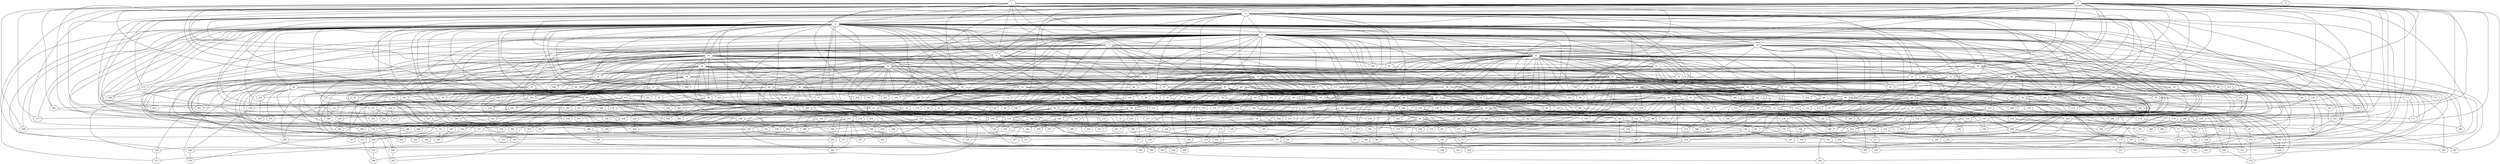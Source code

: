 strict graph "barabasi_albert_graph(400,3)" {
0;
1;
2;
3;
4;
5;
6;
7;
8;
9;
10;
11;
12;
13;
14;
15;
16;
17;
18;
19;
20;
21;
22;
23;
24;
25;
26;
27;
28;
29;
30;
31;
32;
33;
34;
35;
36;
37;
38;
39;
40;
41;
42;
43;
44;
45;
46;
47;
48;
49;
50;
51;
52;
53;
54;
55;
56;
57;
58;
59;
60;
61;
62;
63;
64;
65;
66;
67;
68;
69;
70;
71;
72;
73;
74;
75;
76;
77;
78;
79;
80;
81;
82;
83;
84;
85;
86;
87;
88;
89;
90;
91;
92;
93;
94;
95;
96;
97;
98;
99;
100;
101;
102;
103;
104;
105;
106;
107;
108;
109;
110;
111;
112;
113;
114;
115;
116;
117;
118;
119;
120;
121;
122;
123;
124;
125;
126;
127;
128;
129;
130;
131;
132;
133;
134;
135;
136;
137;
138;
139;
140;
141;
142;
143;
144;
145;
146;
147;
148;
149;
150;
151;
152;
153;
154;
155;
156;
157;
158;
159;
160;
161;
162;
163;
164;
165;
166;
167;
168;
169;
170;
171;
172;
173;
174;
175;
176;
177;
178;
179;
180;
181;
182;
183;
184;
185;
186;
187;
188;
189;
190;
191;
192;
193;
194;
195;
196;
197;
198;
199;
200;
201;
202;
203;
204;
205;
206;
207;
208;
209;
210;
211;
212;
213;
214;
215;
216;
217;
218;
219;
220;
221;
222;
223;
224;
225;
226;
227;
228;
229;
230;
231;
232;
233;
234;
235;
236;
237;
238;
239;
240;
241;
242;
243;
244;
245;
246;
247;
248;
249;
250;
251;
252;
253;
254;
255;
256;
257;
258;
259;
260;
261;
262;
263;
264;
265;
266;
267;
268;
269;
270;
271;
272;
273;
274;
275;
276;
277;
278;
279;
280;
281;
282;
283;
284;
285;
286;
287;
288;
289;
290;
291;
292;
293;
294;
295;
296;
297;
298;
299;
300;
301;
302;
303;
304;
305;
306;
307;
308;
309;
310;
311;
312;
313;
314;
315;
316;
317;
318;
319;
320;
321;
322;
323;
324;
325;
326;
327;
328;
329;
330;
331;
332;
333;
334;
335;
336;
337;
338;
339;
340;
341;
342;
343;
344;
345;
346;
347;
348;
349;
350;
351;
352;
353;
354;
355;
356;
357;
358;
359;
360;
361;
362;
363;
364;
365;
366;
367;
368;
369;
370;
371;
372;
373;
374;
375;
376;
377;
378;
379;
380;
381;
382;
383;
384;
385;
386;
387;
388;
389;
390;
391;
392;
393;
394;
395;
396;
397;
398;
399;
0 -- 3  [is_available=True, prob="0.75710349426"];
0 -- 4  [is_available=True, prob="0.405611366649"];
0 -- 5  [is_available=True, prob="0.587498837867"];
0 -- 138  [is_available=True, prob="1.0"];
0 -- 14  [is_available=True, prob="0.260997958329"];
0 -- 15  [is_available=True, prob="0.188461390236"];
0 -- 18  [is_available=True, prob="0.383151918199"];
0 -- 19  [is_available=True, prob="0.391316170897"];
0 -- 22  [is_available=True, prob="1.0"];
0 -- 24  [is_available=True, prob="0.297722231565"];
0 -- 367  [is_available=True, prob="1.0"];
0 -- 288  [is_available=True, prob="0.656574649834"];
0 -- 34  [is_available=True, prob="0.0618875146484"];
0 -- 292  [is_available=True, prob="0.722030057407"];
0 -- 45  [is_available=True, prob="0.288639954411"];
0 -- 49  [is_available=True, prob="0.306413007644"];
0 -- 54  [is_available=True, prob="0.041671750526"];
0 -- 183  [is_available=True, prob="0.128895982666"];
0 -- 61  [is_available=True, prob="1.0"];
0 -- 73  [is_available=True, prob="0.347562975897"];
0 -- 74  [is_available=True, prob="0.752965772877"];
0 -- 77  [is_available=True, prob="1.0"];
0 -- 206  [is_available=True, prob="0.124707196216"];
0 -- 347  [is_available=True, prob="0.847731667136"];
0 -- 94  [is_available=True, prob="0.351286239442"];
0 -- 351  [is_available=True, prob="1.0"];
0 -- 225  [is_available=True, prob="0.213933547537"];
0 -- 355  [is_available=True, prob="1.0"];
0 -- 109  [is_available=True, prob="1.0"];
0 -- 111  [is_available=True, prob="0.252413586611"];
0 -- 241  [is_available=True, prob="0.226863685584"];
0 -- 252  [is_available=True, prob="0.335761527583"];
1 -- 129  [is_available=True, prob="1.0"];
1 -- 34  [is_available=True, prob="0.343244647328"];
1 -- 3  [is_available=True, prob="0.640033808452"];
1 -- 4  [is_available=True, prob="0.70522953026"];
1 -- 230  [is_available=True, prob="0.613765055196"];
1 -- 6  [is_available=True, prob="1.0"];
1 -- 7  [is_available=True, prob="1.0"];
1 -- 137  [is_available=True, prob="1.0"];
1 -- 10  [is_available=True, prob="0.298005935417"];
1 -- 43  [is_available=True, prob="1.0"];
1 -- 110  [is_available=True, prob="0.529333416912"];
1 -- 285  [is_available=True, prob="0.138512626631"];
1 -- 306  [is_available=True, prob="0.123428085705"];
1 -- 317  [is_available=True, prob="0.569011365905"];
1 -- 22  [is_available=True, prob="1.0"];
1 -- 132  [is_available=True, prob="0.150756007073"];
1 -- 36  [is_available=True, prob="0.386076943424"];
1 -- 29  [is_available=True, prob="1.0"];
1 -- 246  [is_available=True, prob="0.0907445857825"];
2 -- 226  [is_available=True, prob="1.0"];
2 -- 3  [is_available=True, prob="0.687644821479"];
3 -- 4  [is_available=True, prob="0.132112297211"];
3 -- 5  [is_available=True, prob="0.108534716376"];
3 -- 6  [is_available=True, prob="0.562720705881"];
3 -- 135  [is_available=True, prob="0.137340611774"];
3 -- 8  [is_available=True, prob="1.0"];
3 -- 11  [is_available=True, prob="0.0558145516282"];
3 -- 12  [is_available=True, prob="1.0"];
3 -- 13  [is_available=True, prob="0.27460212864"];
3 -- 273  [is_available=True, prob="0.909067175107"];
3 -- 19  [is_available=True, prob="0.198344774243"];
3 -- 22  [is_available=True, prob="1.0"];
3 -- 28  [is_available=True, prob="0.86570129946"];
3 -- 33  [is_available=True, prob="1.0"];
3 -- 293  [is_available=True, prob="0.676943513659"];
3 -- 39  [is_available=True, prob="0.894613027475"];
3 -- 40  [is_available=True, prob="0.622292166949"];
3 -- 44  [is_available=True, prob="0.41403259372"];
3 -- 45  [is_available=True, prob="1.0"];
3 -- 48  [is_available=True, prob="0.537752337919"];
3 -- 53  [is_available=True, prob="0.792242732041"];
3 -- 55  [is_available=True, prob="1.0"];
3 -- 59  [is_available=True, prob="0.0384166092543"];
3 -- 69  [is_available=True, prob="0.687427026191"];
3 -- 76  [is_available=True, prob="1.0"];
3 -- 343  [is_available=True, prob="0.689680894273"];
3 -- 219  [is_available=True, prob="0.00427730102339"];
3 -- 221  [is_available=True, prob="0.590717021621"];
3 -- 350  [is_available=True, prob="0.020412987235"];
3 -- 103  [is_available=True, prob="0.237635867268"];
3 -- 236  [is_available=True, prob="1.0"];
3 -- 238  [is_available=True, prob="0.138971223979"];
3 -- 239  [is_available=True, prob="1.0"];
3 -- 123  [is_available=True, prob="0.466815308959"];
4 -- 5  [is_available=True, prob="1.0"];
4 -- 6  [is_available=True, prob="0.294609384562"];
4 -- 7  [is_available=True, prob="0.410019609477"];
4 -- 8  [is_available=True, prob="0.875973889453"];
4 -- 9  [is_available=True, prob="1.0"];
4 -- 128  [is_available=True, prob="0.705195053737"];
4 -- 267  [is_available=True, prob="0.122585430145"];
4 -- 273  [is_available=True, prob="0.417557117068"];
4 -- 13  [is_available=True, prob="0.266426673268"];
4 -- 14  [is_available=True, prob="1.0"];
4 -- 16  [is_available=True, prob="1.0"];
4 -- 17  [is_available=True, prob="0.952164590118"];
4 -- 19  [is_available=True, prob="0.820727636876"];
4 -- 149  [is_available=True, prob="0.213452460423"];
4 -- 23  [is_available=True, prob="0.120528205778"];
4 -- 153  [is_available=True, prob="0.86806790624"];
4 -- 29  [is_available=True, prob="1.0"];
4 -- 158  [is_available=True, prob="0.804369485825"];
4 -- 31  [is_available=True, prob="0.840979104038"];
4 -- 32  [is_available=True, prob="0.949387780173"];
4 -- 35  [is_available=True, prob="0.543033063638"];
4 -- 164  [is_available=True, prob="0.0758311648421"];
4 -- 37  [is_available=True, prob="0.604892574678"];
4 -- 170  [is_available=True, prob="0.328659551732"];
4 -- 301  [is_available=True, prob="0.454597059605"];
4 -- 285  [is_available=True, prob="0.287346303032"];
4 -- 177  [is_available=True, prob="0.981536086029"];
4 -- 306  [is_available=True, prob="0.235870897729"];
4 -- 308  [is_available=True, prob="0.982619449707"];
4 -- 182  [is_available=True, prob="0.811262351288"];
4 -- 137  [is_available=True, prob="0.816745654265"];
4 -- 57  [is_available=True, prob="0.588822791381"];
4 -- 60  [is_available=True, prob="0.0042175527472"];
4 -- 134  [is_available=True, prob="0.676277403984"];
4 -- 320  [is_available=True, prob="0.680742176367"];
4 -- 66  [is_available=True, prob="0.393291013934"];
4 -- 195  [is_available=True, prob="0.593946541055"];
4 -- 69  [is_available=True, prob="0.764593174538"];
4 -- 194  [is_available=True, prob="1.0"];
4 -- 203  [is_available=True, prob="1.0"];
4 -- 395  [is_available=True, prob="0.513721126448"];
4 -- 80  [is_available=True, prob="0.974000895389"];
4 -- 209  [is_available=True, prob="0.950171220033"];
4 -- 211  [is_available=True, prob="1.0"];
4 -- 212  [is_available=True, prob="1.0"];
4 -- 142  [is_available=True, prob="1.0"];
4 -- 215  [is_available=True, prob="0.247061101472"];
4 -- 88  [is_available=True, prob="0.0653621665667"];
4 -- 346  [is_available=True, prob="1.0"];
4 -- 220  [is_available=True, prob="1.0"];
4 -- 93  [is_available=True, prob="1.0"];
4 -- 222  [is_available=True, prob="1.0"];
4 -- 96  [is_available=True, prob="0.885967439942"];
4 -- 208  [is_available=True, prob="0.519037295467"];
4 -- 228  [is_available=True, prob="0.837940148402"];
4 -- 101  [is_available=True, prob="1.0"];
4 -- 103  [is_available=True, prob="0.770531632606"];
4 -- 360  [is_available=True, prob="0.228639478889"];
4 -- 188  [is_available=True, prob="0.836392369504"];
4 -- 323  [is_available=True, prob="0.254882671282"];
4 -- 237  [is_available=True, prob="0.121489536672"];
4 -- 238  [is_available=True, prob="1.0"];
4 -- 369  [is_available=True, prob="0.561888759785"];
4 -- 371  [is_available=True, prob="1.0"];
4 -- 117  [is_available=True, prob="0.66491775147"];
4 -- 376  [is_available=True, prob="0.434602884283"];
4 -- 125  [is_available=True, prob="1.0"];
4 -- 126  [is_available=True, prob="1.0"];
5 -- 132  [is_available=True, prob="1.0"];
5 -- 214  [is_available=True, prob="0.419185745403"];
5 -- 7  [is_available=True, prob="1.0"];
5 -- 8  [is_available=True, prob="0.860877959044"];
5 -- 9  [is_available=True, prob="0.68594857847"];
5 -- 394  [is_available=True, prob="0.345164342741"];
5 -- 139  [is_available=True, prob="1.0"];
5 -- 12  [is_available=True, prob="0.297872979332"];
5 -- 20  [is_available=True, prob="0.745615944928"];
5 -- 352  [is_available=True, prob="0.0118648890902"];
5 -- 23  [is_available=True, prob="0.174695270697"];
5 -- 24  [is_available=True, prob="0.999642198758"];
5 -- 25  [is_available=True, prob="0.714320464855"];
5 -- 312  [is_available=True, prob="0.00372358626562"];
5 -- 160  [is_available=True, prob="0.113622609066"];
5 -- 161  [is_available=True, prob="0.977607065452"];
5 -- 169  [is_available=True, prob="0.0536298531532"];
5 -- 193  [is_available=True, prob="1.0"];
5 -- 171  [is_available=True, prob="1.0"];
5 -- 321  [is_available=True, prob="0.887932800993"];
5 -- 47  [is_available=True, prob="0.965342262895"];
5 -- 392  [is_available=True, prob="0.280381153676"];
5 -- 52  [is_available=True, prob="1.0"];
5 -- 55  [is_available=True, prob="0.565310131847"];
5 -- 184  [is_available=True, prob="0.0571482491"];
5 -- 314  [is_available=True, prob="0.457075257794"];
5 -- 187  [is_available=True, prob="0.213036291982"];
5 -- 61  [is_available=True, prob="0.766111797487"];
5 -- 62  [is_available=True, prob="1.0"];
5 -- 64  [is_available=True, prob="1.0"];
5 -- 65  [is_available=True, prob="0.949207635191"];
5 -- 279  [is_available=True, prob="1.0"];
5 -- 199  [is_available=True, prob="0.878269721632"];
5 -- 200  [is_available=True, prob="1.0"];
5 -- 75  [is_available=True, prob="1.0"];
5 -- 78  [is_available=True, prob="0.772473301581"];
5 -- 81  [is_available=True, prob="1.0"];
5 -- 210  [is_available=True, prob="0.744344364396"];
5 -- 86  [is_available=True, prob="1.0"];
5 -- 88  [is_available=True, prob="0.287854006163"];
5 -- 90  [is_available=True, prob="0.00176522646899"];
5 -- 91  [is_available=True, prob="1.0"];
5 -- 94  [is_available=True, prob="1.0"];
5 -- 224  [is_available=True, prob="0.35362321157"];
5 -- 104  [is_available=True, prob="1.0"];
5 -- 105  [is_available=True, prob="0.689574954506"];
5 -- 106  [is_available=True, prob="0.794820343765"];
5 -- 367  [is_available=True, prob="0.697083471994"];
5 -- 244  [is_available=True, prob="0.190881510323"];
5 -- 245  [is_available=True, prob="0.00405173223185"];
5 -- 119  [is_available=True, prob="0.247182621474"];
5 -- 124  [is_available=True, prob="0.745710236234"];
5 -- 253  [is_available=True, prob="1.0"];
6 -- 168  [is_available=True, prob="0.564528263549"];
6 -- 201  [is_available=True, prob="1.0"];
6 -- 362  [is_available=True, prob="0.0596009429018"];
6 -- 11  [is_available=True, prob="0.723591108113"];
6 -- 12  [is_available=True, prob="1.0"];
6 -- 45  [is_available=True, prob="0.518862596041"];
6 -- 46  [is_available=True, prob="1.0"];
6 -- 368  [is_available=True, prob="0.283772234042"];
6 -- 360  [is_available=True, prob="0.863081541353"];
6 -- 242  [is_available=True, prob="1.0"];
6 -- 67  [is_available=True, prob="1.0"];
7 -- 291  [is_available=True, prob="0.969782908442"];
7 -- 270  [is_available=True, prob="0.714836991319"];
7 -- 266  [is_available=True, prob="0.486794573839"];
7 -- 13  [is_available=True, prob="0.279922772096"];
7 -- 174  [is_available=True, prob="0.916459586459"];
7 -- 15  [is_available=True, prob="0.701151490651"];
7 -- 177  [is_available=True, prob="1.0"];
7 -- 178  [is_available=True, prob="0.792370237056"];
7 -- 222  [is_available=True, prob="1.0"];
7 -- 121  [is_available=True, prob="0.479845833706"];
7 -- 378  [is_available=True, prob="0.0678265008634"];
7 -- 47  [is_available=True, prob="0.332620119265"];
7 -- 93  [is_available=True, prob="0.125723686653"];
7 -- 30  [is_available=True, prob="1.0"];
7 -- 245  [is_available=True, prob="0.0638471193153"];
8 -- 385  [is_available=True, prob="0.0521811055251"];
8 -- 258  [is_available=True, prob="0.168458133031"];
8 -- 133  [is_available=True, prob="0.24265371864"];
8 -- 9  [is_available=True, prob="0.0115431771223"];
8 -- 10  [is_available=True, prob="0.874150539512"];
8 -- 397  [is_available=True, prob="0.276535126123"];
8 -- 16  [is_available=True, prob="0.512271580693"];
8 -- 151  [is_available=True, prob="1.0"];
8 -- 283  [is_available=True, prob="1.0"];
8 -- 30  [is_available=True, prob="1.0"];
8 -- 38  [is_available=True, prob="0.699725468002"];
8 -- 167  [is_available=True, prob="1.0"];
8 -- 42  [is_available=True, prob="0.268085615656"];
8 -- 311  [is_available=True, prob="0.814262838476"];
8 -- 31  [is_available=True, prob="1.0"];
8 -- 138  [is_available=True, prob="0.230801516117"];
8 -- 68  [is_available=True, prob="1.0"];
8 -- 205  [is_available=True, prob="0.820454410546"];
8 -- 89  [is_available=True, prob="0.724544427231"];
8 -- 105  [is_available=True, prob="1.0"];
8 -- 244  [is_available=True, prob="0.979152457066"];
8 -- 233  [is_available=True, prob="0.820906398113"];
8 -- 376  [is_available=True, prob="0.325170371155"];
9 -- 265  [is_available=True, prob="0.129037102629"];
9 -- 10  [is_available=True, prob="1.0"];
9 -- 11  [is_available=True, prob="1.0"];
9 -- 398  [is_available=True, prob="0.944260311601"];
9 -- 272  [is_available=True, prob="1.0"];
9 -- 274  [is_available=True, prob="0.966027124885"];
9 -- 21  [is_available=True, prob="0.955284271052"];
9 -- 23  [is_available=True, prob="1.0"];
9 -- 27  [is_available=True, prob="0.140123775067"];
9 -- 28  [is_available=True, prob="0.382052432388"];
9 -- 30  [is_available=True, prob="0.606825238973"];
9 -- 33  [is_available=True, prob="0.950613033875"];
9 -- 162  [is_available=True, prob="1.0"];
9 -- 36  [is_available=True, prob="1.0"];
9 -- 37  [is_available=True, prob="1.0"];
9 -- 294  [is_available=True, prob="0.446335911256"];
9 -- 41  [is_available=True, prob="0.518477634394"];
9 -- 43  [is_available=True, prob="0.0433364508119"];
9 -- 44  [is_available=True, prob="0.771638475409"];
9 -- 52  [is_available=True, prob="0.920897132975"];
9 -- 56  [is_available=True, prob="0.185380765795"];
9 -- 315  [is_available=True, prob="1.0"];
9 -- 60  [is_available=True, prob="0.859806527094"];
9 -- 63  [is_available=True, prob="0.884777628795"];
9 -- 139  [is_available=True, prob="0.165216393273"];
9 -- 70  [is_available=True, prob="0.0466885412023"];
9 -- 373  [is_available=True, prob="1.0"];
9 -- 76  [is_available=True, prob="0.326413200047"];
9 -- 209  [is_available=True, prob="0.716745480942"];
9 -- 83  [is_available=True, prob="0.67857249304"];
9 -- 89  [is_available=True, prob="0.564214618361"];
9 -- 96  [is_available=True, prob="0.237772777549"];
9 -- 98  [is_available=True, prob="1.0"];
9 -- 100  [is_available=True, prob="0.654861899277"];
9 -- 380  [is_available=True, prob="0.887537336794"];
9 -- 109  [is_available=True, prob="1.0"];
9 -- 110  [is_available=True, prob="1.0"];
9 -- 245  [is_available=True, prob="0.634543210886"];
9 -- 119  [is_available=True, prob="0.840310261727"];
9 -- 124  [is_available=True, prob="0.867863029987"];
9 -- 126  [is_available=True, prob="0.501949458336"];
10 -- 259  [is_available=True, prob="0.245940954401"];
10 -- 230  [is_available=True, prob="1.0"];
10 -- 263  [is_available=True, prob="1.0"];
10 -- 84  [is_available=True, prob="0.533701605462"];
10 -- 118  [is_available=True, prob="0.454038698997"];
10 -- 282  [is_available=True, prob="1.0"];
10 -- 125  [is_available=True, prob="0.193494822894"];
11 -- 32  [is_available=True, prob="1.0"];
11 -- 64  [is_available=True, prob="0.135349218137"];
11 -- 70  [is_available=True, prob="0.710417315257"];
11 -- 95  [is_available=True, prob="0.747214560278"];
11 -- 87  [is_available=True, prob="0.020277493124"];
11 -- 20  [is_available=True, prob="0.559453942218"];
11 -- 21  [is_available=True, prob="0.0227623994559"];
11 -- 55  [is_available=True, prob="0.932572924303"];
11 -- 27  [is_available=True, prob="0.781349961454"];
11 -- 157  [is_available=True, prob="0.400741904996"];
11 -- 53  [is_available=True, prob="1.0"];
12 -- 396  [is_available=True, prob="0.750077284861"];
12 -- 142  [is_available=True, prob="0.1406375176"];
12 -- 15  [is_available=True, prob="0.0250134648844"];
12 -- 18  [is_available=True, prob="0.258376759165"];
12 -- 131  [is_available=True, prob="0.0516918973395"];
12 -- 20  [is_available=True, prob="1.0"];
12 -- 151  [is_available=True, prob="0.737933270702"];
12 -- 153  [is_available=True, prob="1.0"];
12 -- 26  [is_available=True, prob="0.582522022423"];
12 -- 159  [is_available=True, prob="0.820001884866"];
12 -- 35  [is_available=True, prob="0.595686959779"];
12 -- 50  [is_available=True, prob="1.0"];
12 -- 53  [is_available=True, prob="0.637573076421"];
12 -- 314  [is_available=True, prob="0.0919344334922"];
12 -- 318  [is_available=True, prob="0.914305989433"];
12 -- 203  [is_available=True, prob="1.0"];
12 -- 206  [is_available=True, prob="1.0"];
12 -- 81  [is_available=True, prob="0.399546853051"];
12 -- 210  [is_available=True, prob="0.176966975852"];
12 -- 85  [is_available=True, prob="0.89542050408"];
12 -- 92  [is_available=True, prob="0.611042174431"];
12 -- 354  [is_available=True, prob="0.207228004197"];
12 -- 359  [is_available=True, prob="0.860133083235"];
12 -- 232  [is_available=True, prob="0.100162332148"];
12 -- 106  [is_available=True, prob="1.0"];
13 -- 388  [is_available=True, prob="0.58631751605"];
13 -- 140  [is_available=True, prob="1.0"];
13 -- 14  [is_available=True, prob="0.483362176024"];
13 -- 16  [is_available=True, prob="0.0608167070581"];
13 -- 17  [is_available=True, prob="1.0"];
13 -- 146  [is_available=True, prob="0.808765690051"];
13 -- 152  [is_available=True, prob="0.0419709537388"];
13 -- 25  [is_available=True, prob="0.953292146503"];
13 -- 154  [is_available=True, prob="0.296453745261"];
13 -- 29  [is_available=True, prob="0.898653101895"];
13 -- 368  [is_available=True, prob="0.299099990538"];
13 -- 49  [is_available=True, prob="1.0"];
13 -- 51  [is_available=True, prob="0.605868152392"];
13 -- 56  [is_available=True, prob="0.699901958749"];
13 -- 313  [is_available=True, prob="0.609557943339"];
13 -- 61  [is_available=True, prob="0.0067121794014"];
13 -- 318  [is_available=True, prob="0.96135431751"];
13 -- 80  [is_available=True, prob="0.10339039269"];
13 -- 91  [is_available=True, prob="0.690971550807"];
13 -- 97  [is_available=True, prob="1.0"];
13 -- 355  [is_available=True, prob="0.490021827592"];
13 -- 228  [is_available=True, prob="0.892066592027"];
13 -- 18  [is_available=True, prob="0.445940640821"];
13 -- 336  [is_available=True, prob="1.0"];
13 -- 127  [is_available=True, prob="1.0"];
14 -- 192  [is_available=True, prob="0.843751956361"];
14 -- 98  [is_available=True, prob="0.966333350155"];
14 -- 36  [is_available=True, prob="1.0"];
14 -- 389  [is_available=True, prob="0.184365545744"];
14 -- 301  [is_available=True, prob="0.537382792351"];
14 -- 289  [is_available=True, prob="0.429128027205"];
14 -- 274  [is_available=True, prob="1.0"];
14 -- 240  [is_available=True, prob="0.802723984933"];
14 -- 79  [is_available=True, prob="0.0334716565327"];
14 -- 80  [is_available=True, prob="0.287173743134"];
14 -- 81  [is_available=True, prob="0.597896816316"];
14 -- 82  [is_available=True, prob="0.0012003632253"];
14 -- 115  [is_available=True, prob="0.529320110739"];
14 -- 21  [is_available=True, prob="1.0"];
14 -- 251  [is_available=True, prob="0.173473926428"];
15 -- 292  [is_available=True, prob="0.10320354939"];
15 -- 165  [is_available=True, prob="0.58337187264"];
15 -- 75  [is_available=True, prob="0.27990817635"];
15 -- 108  [is_available=True, prob="1.0"];
16 -- 197  [is_available=True, prob="1.0"];
16 -- 134  [is_available=True, prob="0.680012405948"];
16 -- 145  [is_available=True, prob="0.461614842549"];
16 -- 201  [is_available=True, prob="1.0"];
16 -- 395  [is_available=True, prob="1.0"];
16 -- 335  [is_available=True, prob="0.991601447584"];
16 -- 17  [is_available=True, prob="1.0"];
16 -- 104  [is_available=True, prob="1.0"];
17 -- 165  [is_available=True, prob="1.0"];
18 -- 97  [is_available=True, prob="0.313114742035"];
18 -- 290  [is_available=True, prob="0.064926474149"];
18 -- 99  [is_available=True, prob="0.0653832528987"];
18 -- 325  [is_available=True, prob="0.603752127397"];
18 -- 263  [is_available=True, prob="0.393339005648"];
18 -- 264  [is_available=True, prob="0.866125699482"];
18 -- 202  [is_available=True, prob="0.757110832205"];
18 -- 370  [is_available=True, prob="0.293518694506"];
18 -- 209  [is_available=True, prob="1.0"];
18 -- 50  [is_available=True, prob="0.48124649469"];
18 -- 26  [is_available=True, prob="0.561443501502"];
18 -- 298  [is_available=True, prob="1.0"];
19 -- 34  [is_available=True, prob="0.702391890241"];
19 -- 179  [is_available=True, prob="0.706255734488"];
19 -- 390  [is_available=True, prob="1.0"];
19 -- 74  [is_available=True, prob="0.309794584216"];
19 -- 172  [is_available=True, prob="0.459445986359"];
19 -- 51  [is_available=True, prob="0.341076349776"];
19 -- 279  [is_available=True, prob="1.0"];
19 -- 24  [is_available=True, prob="0.200140777996"];
19 -- 26  [is_available=True, prob="0.245714143602"];
19 -- 28  [is_available=True, prob="0.300663478831"];
20 -- 107  [is_available=True, prob="0.866463069866"];
20 -- 128  [is_available=True, prob="1.0"];
20 -- 391  [is_available=True, prob="1.0"];
20 -- 40  [is_available=True, prob="0.785585379316"];
20 -- 140  [is_available=True, prob="0.678631489948"];
20 -- 394  [is_available=True, prob="0.482073442242"];
20 -- 43  [is_available=True, prob="1.0"];
20 -- 269  [is_available=True, prob="0.571333377874"];
20 -- 49  [is_available=True, prob="0.0957888421045"];
20 -- 99  [is_available=True, prob="0.675366681162"];
20 -- 278  [is_available=True, prob="1.0"];
20 -- 282  [is_available=True, prob="0.897007923926"];
20 -- 168  [is_available=True, prob="1.0"];
20 -- 349  [is_available=True, prob="0.652597678972"];
21 -- 269  [is_available=True, prob="0.0728379756164"];
21 -- 149  [is_available=True, prob="0.327838532477"];
21 -- 27  [is_available=True, prob="0.544298339873"];
21 -- 31  [is_available=True, prob="0.524750144146"];
21 -- 162  [is_available=True, prob="1.0"];
21 -- 40  [is_available=True, prob="0.325279799983"];
21 -- 48  [is_available=True, prob="0.158226838516"];
21 -- 177  [is_available=True, prob="0.893979566001"];
21 -- 54  [is_available=True, prob="0.633696495923"];
21 -- 58  [is_available=True, prob="0.244500670612"];
21 -- 187  [is_available=True, prob="0.533613689246"];
21 -- 200  [is_available=True, prob="0.468679451874"];
21 -- 205  [is_available=True, prob="1.0"];
21 -- 340  [is_available=True, prob="1.0"];
21 -- 92  [is_available=True, prob="1.0"];
21 -- 94  [is_available=True, prob="0.312091210785"];
21 -- 105  [is_available=True, prob="0.784057919783"];
21 -- 107  [is_available=True, prob="1.0"];
21 -- 111  [is_available=True, prob="0.946944136966"];
21 -- 374  [is_available=True, prob="0.869981549243"];
21 -- 375  [is_available=True, prob="0.424919194501"];
21 -- 72  [is_available=True, prob="0.767770695716"];
22 -- 133  [is_available=True, prob="0.308605447832"];
22 -- 262  [is_available=True, prob="0.717188489191"];
22 -- 109  [is_available=True, prob="0.446258478006"];
22 -- 77  [is_available=True, prob="0.807748657215"];
22 -- 116  [is_available=True, prob="0.514234948"];
22 -- 25  [is_available=True, prob="0.165448280303"];
22 -- 382  [is_available=True, prob="0.684619009371"];
22 -- 319  [is_available=True, prob="0.833750923159"];
23 -- 227  [is_available=True, prob="1.0"];
23 -- 75  [is_available=True, prob="0.11496774844"];
23 -- 268  [is_available=True, prob="0.167000688695"];
23 -- 184  [is_available=True, prob="0.799592991633"];
23 -- 281  [is_available=True, prob="0.495762360022"];
23 -- 186  [is_available=True, prob="0.637657183296"];
24 -- 32  [is_available=True, prob="1.0"];
24 -- 35  [is_available=True, prob="0.204617674819"];
24 -- 71  [is_available=True, prob="1.0"];
24 -- 46  [is_available=True, prob="0.0438841782185"];
24 -- 122  [is_available=True, prob="1.0"];
24 -- 383  [is_available=True, prob="0.802154012718"];
25 -- 160  [is_available=True, prob="0.343296266894"];
25 -- 97  [is_available=True, prob="0.00767752418318"];
25 -- 226  [is_available=True, prob="0.458382982378"];
25 -- 372  [is_available=True, prob="0.471931342235"];
25 -- 295  [is_available=True, prob="0.577819815226"];
25 -- 264  [is_available=True, prob="1.0"];
25 -- 41  [is_available=True, prob="0.75049746935"];
25 -- 42  [is_available=True, prob="1.0"];
25 -- 110  [is_available=True, prob="1.0"];
25 -- 79  [is_available=True, prob="0.15000783382"];
25 -- 212  [is_available=True, prob="0.0182115283298"];
25 -- 317  [is_available=True, prob="0.163464964805"];
25 -- 297  [is_available=True, prob="1.0"];
25 -- 276  [is_available=True, prob="0.807310802017"];
25 -- 239  [is_available=True, prob="0.628706902726"];
25 -- 124  [is_available=True, prob="0.545166913093"];
25 -- 313  [is_available=True, prob="0.408009071837"];
26 -- 354  [is_available=True, prob="1.0"];
26 -- 67  [is_available=True, prob="0.162967435647"];
26 -- 196  [is_available=True, prob="0.352372130719"];
26 -- 70  [is_available=True, prob="0.118994403046"];
26 -- 104  [is_available=True, prob="0.113917759954"];
26 -- 236  [is_available=True, prob="0.644827612015"];
26 -- 323  [is_available=True, prob="0.368143374422"];
26 -- 173  [is_available=True, prob="0.549020136941"];
26 -- 174  [is_available=True, prob="0.721964119375"];
26 -- 48  [is_available=True, prob="0.632903234331"];
26 -- 247  [is_available=True, prob="0.50893453444"];
26 -- 185  [is_available=True, prob="1.0"];
26 -- 281  [is_available=True, prob="0.826052549865"];
26 -- 159  [is_available=True, prob="0.596480626061"];
27 -- 64  [is_available=True, prob="1.0"];
27 -- 213  [is_available=True, prob="0.705292412567"];
27 -- 171  [is_available=True, prob="0.204331224925"];
27 -- 132  [is_available=True, prob="0.374384699578"];
27 -- 38  [is_available=True, prob="0.605405984611"];
27 -- 296  [is_available=True, prob="1.0"];
27 -- 138  [is_available=True, prob="0.502388777945"];
27 -- 241  [is_available=True, prob="0.817806875276"];
27 -- 265  [is_available=True, prob="0.745961683894"];
27 -- 88  [is_available=True, prob="0.236797563309"];
27 -- 356  [is_available=True, prob="1.0"];
27 -- 248  [is_available=True, prob="0.653186429129"];
27 -- 85  [is_available=True, prob="1.0"];
28 -- 65  [is_available=True, prob="0.715327029795"];
28 -- 66  [is_available=True, prob="0.093178762408"];
28 -- 179  [is_available=True, prob="1.0"];
28 -- 33  [is_available=True, prob="0.938643923025"];
28 -- 47  [is_available=True, prob="0.785721697988"];
28 -- 273  [is_available=True, prob="0.617096670202"];
28 -- 114  [is_available=True, prob="0.704296491158"];
28 -- 118  [is_available=True, prob="0.847332668971"];
28 -- 154  [is_available=True, prob="0.446428635403"];
29 -- 290  [is_available=True, prob="1.0"];
29 -- 295  [is_available=True, prob="0.507553299257"];
29 -- 298  [is_available=True, prob="0.714204958826"];
29 -- 354  [is_available=True, prob="0.906389333222"];
29 -- 268  [is_available=True, prob="1.0"];
29 -- 78  [is_available=True, prob="0.42727919459"];
29 -- 147  [is_available=True, prob="0.934682494923"];
29 -- 223  [is_available=True, prob="0.187343281205"];
30 -- 393  [is_available=True, prob="1.0"];
30 -- 290  [is_available=True, prob="0.267959536985"];
30 -- 235  [is_available=True, prob="0.545162312607"];
30 -- 324  [is_available=True, prob="0.568512760904"];
30 -- 39  [is_available=True, prob="0.879997079025"];
30 -- 234  [is_available=True, prob="0.892092551989"];
30 -- 275  [is_available=True, prob="0.0356260248472"];
30 -- 247  [is_available=True, prob="0.374912274022"];
30 -- 355  [is_available=True, prob="0.935606445626"];
30 -- 185  [is_available=True, prob="0.297038526631"];
30 -- 63  [is_available=True, prob="0.264522185187"];
31 -- 263  [is_available=True, prob="0.151032459947"];
31 -- 363  [is_available=True, prob="0.607684329625"];
31 -- 271  [is_available=True, prob="0.297886754361"];
31 -- 379  [is_available=True, prob="0.0895942006326"];
31 -- 60  [is_available=True, prob="0.66374617426"];
31 -- 62  [is_available=True, prob="1.0"];
32 -- 261  [is_available=True, prob="1.0"];
32 -- 233  [is_available=True, prob="0.615190920609"];
32 -- 223  [is_available=True, prob="0.401594883558"];
33 -- 39  [is_available=True, prob="0.87443448993"];
33 -- 173  [is_available=True, prob="0.90106500297"];
33 -- 111  [is_available=True, prob="1.0"];
33 -- 54  [is_available=True, prob="0.354658914888"];
34 -- 115  [is_available=True, prob="0.519830416612"];
34 -- 37  [is_available=True, prob="1.0"];
34 -- 198  [is_available=True, prob="0.0470754525863"];
34 -- 199  [is_available=True, prob="1.0"];
34 -- 168  [is_available=True, prob="0.0608136609088"];
34 -- 332  [is_available=True, prob="0.889008000149"];
34 -- 170  [is_available=True, prob="0.834101222562"];
34 -- 331  [is_available=True, prob="0.898097103462"];
34 -- 172  [is_available=True, prob="1.0"];
34 -- 366  [is_available=True, prob="0.277156286043"];
34 -- 175  [is_available=True, prob="1.0"];
34 -- 85  [is_available=True, prob="1.0"];
34 -- 56  [is_available=True, prob="0.79469779175"];
34 -- 163  [is_available=True, prob="1.0"];
34 -- 315  [is_available=True, prob="0.652899973626"];
34 -- 257  [is_available=True, prob="0.422492045776"];
35 -- 379  [is_available=True, prob="0.14897096814"];
35 -- 262  [is_available=True, prob="1.0"];
35 -- 44  [is_available=True, prob="0.73443677609"];
35 -- 267  [is_available=True, prob="0.438299886621"];
35 -- 367  [is_available=True, prob="0.365389002203"];
35 -- 112  [is_available=True, prob="0.61462905133"];
35 -- 148  [is_available=True, prob="0.814185810022"];
35 -- 246  [is_available=True, prob="1.0"];
35 -- 276  [is_available=True, prob="0.41665559475"];
35 -- 59  [is_available=True, prob="0.745369111854"];
36 -- 96  [is_available=True, prob="0.711601479151"];
36 -- 38  [is_available=True, prob="0.519595528083"];
36 -- 237  [is_available=True, prob="0.416912706747"];
36 -- 368  [is_available=True, prob="0.559786420831"];
36 -- 50  [is_available=True, prob="1.0"];
36 -- 315  [is_available=True, prob="0.474447416978"];
37 -- 291  [is_available=True, prob="0.20608448091"];
37 -- 102  [is_available=True, prob="0.805255414102"];
37 -- 72  [is_available=True, prob="0.337304912799"];
37 -- 232  [is_available=True, prob="1.0"];
37 -- 220  [is_available=True, prob="1.0"];
37 -- 221  [is_available=True, prob="1.0"];
38 -- 41  [is_available=True, prob="1.0"];
38 -- 145  [is_available=True, prob="1.0"];
38 -- 248  [is_available=True, prob="0.400533169107"];
38 -- 57  [is_available=True, prob="0.144246525203"];
39 -- 310  [is_available=True, prob="0.413628614858"];
39 -- 42  [is_available=True, prob="0.0246784516899"];
39 -- 204  [is_available=True, prob="0.535129491396"];
39 -- 207  [is_available=True, prob="0.313017810564"];
39 -- 118  [is_available=True, prob="0.215045073886"];
39 -- 351  [is_available=True, prob="0.62804887485"];
40 -- 352  [is_available=True, prob="0.0764336301429"];
40 -- 129  [is_available=True, prob="0.202423890861"];
40 -- 101  [is_available=True, prob="0.898746068817"];
40 -- 227  [is_available=True, prob="0.986264199333"];
40 -- 265  [is_available=True, prob="0.99071922865"];
40 -- 202  [is_available=True, prob="1.0"];
40 -- 46  [is_available=True, prob="0.534873326306"];
40 -- 143  [is_available=True, prob="0.298161156129"];
40 -- 384  [is_available=True, prob="0.638975557142"];
40 -- 83  [is_available=True, prob="0.889985033401"];
40 -- 281  [is_available=True, prob="0.194488023168"];
40 -- 122  [is_available=True, prob="0.578826874706"];
40 -- 188  [is_available=True, prob="1.0"];
40 -- 62  [is_available=True, prob="0.00122610639778"];
40 -- 341  [is_available=True, prob="1.0"];
41 -- 195  [is_available=True, prob="0.202627449009"];
41 -- 100  [is_available=True, prob="0.410351699474"];
41 -- 133  [is_available=True, prob="0.955944002846"];
41 -- 326  [is_available=True, prob="1.0"];
41 -- 277  [is_available=True, prob="0.101601652362"];
41 -- 378  [is_available=True, prob="0.245193518151"];
41 -- 156  [is_available=True, prob="0.380334885243"];
41 -- 287  [is_available=True, prob="0.752115537707"];
42 -- 363  [is_available=True, prob="1.0"];
43 -- 256  [is_available=True, prob="0.341666274996"];
43 -- 83  [is_available=True, prob="0.158530349135"];
43 -- 201  [is_available=True, prob="0.0832701051448"];
43 -- 308  [is_available=True, prob="0.510423985582"];
43 -- 135  [is_available=True, prob="1.0"];
43 -- 74  [is_available=True, prob="1.0"];
43 -- 213  [is_available=True, prob="0.268324894182"];
43 -- 162  [is_available=True, prob="0.908410377559"];
43 -- 78  [is_available=True, prob="0.631223419234"];
43 -- 335  [is_available=True, prob="1.0"];
43 -- 176  [is_available=True, prob="1.0"];
43 -- 82  [is_available=True, prob="1.0"];
43 -- 51  [is_available=True, prob="0.77501767771"];
43 -- 206  [is_available=True, prob="0.481957482306"];
43 -- 185  [is_available=True, prob="1.0"];
43 -- 153  [is_available=True, prob="1.0"];
43 -- 90  [is_available=True, prob="0.38138067955"];
43 -- 63  [is_available=True, prob="1.0"];
44 -- 302  [is_available=True, prob="0.146929510228"];
45 -- 66  [is_available=True, prob="0.107475534898"];
45 -- 52  [is_available=True, prob="0.865396308997"];
45 -- 58  [is_available=True, prob="0.352349867479"];
46 -- 284  [is_available=True, prob="0.753693807013"];
46 -- 82  [is_available=True, prob="0.813242495153"];
46 -- 117  [is_available=True, prob="0.0628520783015"];
46 -- 329  [is_available=True, prob="1.0"];
46 -- 156  [is_available=True, prob="0.703398932089"];
46 -- 191  [is_available=True, prob="0.305628865139"];
47 -- 68  [is_available=True, prob="0.303116332394"];
47 -- 196  [is_available=True, prob="0.374684517794"];
47 -- 121  [is_available=True, prob="0.40631075169"];
47 -- 155  [is_available=True, prob="1.0"];
48 -- 160  [is_available=True, prob="0.835740346944"];
48 -- 67  [is_available=True, prob="0.2844464338"];
48 -- 307  [is_available=True, prob="1.0"];
48 -- 171  [is_available=True, prob="0.347617748211"];
48 -- 112  [is_available=True, prob="0.218023386648"];
48 -- 113  [is_available=True, prob="0.330171886734"];
48 -- 178  [is_available=True, prob="0.108104032206"];
48 -- 86  [is_available=True, prob="1.0"];
48 -- 151  [is_available=True, prob="0.102013615993"];
48 -- 218  [is_available=True, prob="0.547210731987"];
48 -- 125  [is_available=True, prob="0.7510574649"];
49 -- 291  [is_available=True, prob="0.609566773109"];
49 -- 68  [is_available=True, prob="0.842646015315"];
49 -- 357  [is_available=True, prob="1.0"];
49 -- 198  [is_available=True, prob="1.0"];
49 -- 199  [is_available=True, prob="0.471905379195"];
49 -- 297  [is_available=True, prob="0.806598429335"];
49 -- 202  [is_available=True, prob="0.751048270286"];
49 -- 141  [is_available=True, prob="1.0"];
49 -- 304  [is_available=True, prob="0.764985072467"];
49 -- 210  [is_available=True, prob="0.448981890776"];
49 -- 249  [is_available=True, prob="1.0"];
49 -- 79  [is_available=True, prob="0.798490732948"];
50 -- 172  [is_available=True, prob="0.0135736339697"];
50 -- 338  [is_available=True, prob="0.0309975706763"];
51 -- 341  [is_available=True, prob="0.483643356118"];
51 -- 189  [is_available=True, prob="0.710899746513"];
52 -- 59  [is_available=True, prob="0.444835904537"];
52 -- 345  [is_available=True, prob="0.702778440789"];
53 -- 388  [is_available=True, prob="1.0"];
53 -- 264  [is_available=True, prob="1.0"];
53 -- 169  [is_available=True, prob="0.493992495652"];
53 -- 212  [is_available=True, prob="0.470521021933"];
53 -- 183  [is_available=True, prob="0.597878284654"];
53 -- 381  [is_available=True, prob="0.541208321359"];
53 -- 190  [is_available=True, prob="0.028004764206"];
53 -- 383  [is_available=True, prob="0.34678005511"];
54 -- 376  [is_available=True, prob="0.144549862191"];
54 -- 57  [is_available=True, prob="0.591537572113"];
55 -- 353  [is_available=True, prob="0.0535934289184"];
55 -- 231  [is_available=True, prob="1.0"];
55 -- 328  [is_available=True, prob="0.209937197424"];
55 -- 207  [is_available=True, prob="0.338746637453"];
55 -- 253  [is_available=True, prob="0.740469921493"];
56 -- 65  [is_available=True, prob="0.791328263975"];
56 -- 163  [is_available=True, prob="0.776416842688"];
56 -- 76  [is_available=True, prob="1.0"];
56 -- 95  [is_available=True, prob="1.0"];
57 -- 258  [is_available=True, prob="0.59549394306"];
57 -- 214  [is_available=True, prob="0.440814377603"];
57 -- 142  [is_available=True, prob="0.726293252704"];
57 -- 176  [is_available=True, prob="0.107160164661"];
57 -- 113  [is_available=True, prob="0.0675675773135"];
57 -- 84  [is_available=True, prob="0.415123732118"];
57 -- 334  [is_available=True, prob="0.292659673514"];
57 -- 216  [is_available=True, prob="0.180439780454"];
57 -- 58  [is_available=True, prob="0.964635801244"];
57 -- 220  [is_available=True, prob="1.0"];
58 -- 229  [is_available=True, prob="0.132594920015"];
58 -- 73  [is_available=True, prob="1.0"];
58 -- 234  [is_available=True, prob="0.810059780101"];
58 -- 235  [is_available=True, prob="0.243959832952"];
58 -- 141  [is_available=True, prob="0.963539256516"];
58 -- 174  [is_available=True, prob="0.0675678793283"];
58 -- 366  [is_available=True, prob="1.0"];
58 -- 143  [is_available=True, prob="0.765762926526"];
58 -- 93  [is_available=True, prob="0.33120334419"];
58 -- 261  [is_available=True, prob="0.815492601753"];
59 -- 193  [is_available=True, prob="0.838762687022"];
59 -- 258  [is_available=True, prob="1.0"];
59 -- 228  [is_available=True, prob="0.353939452977"];
59 -- 120  [is_available=True, prob="0.892066077788"];
59 -- 186  [is_available=True, prob="0.608223463688"];
61 -- 130  [is_available=True, prob="0.445956491367"];
61 -- 100  [is_available=True, prob="0.839647040408"];
61 -- 166  [is_available=True, prob="0.514485349224"];
61 -- 150  [is_available=True, prob="0.771411295603"];
61 -- 249  [is_available=True, prob="0.631729339982"];
61 -- 90  [is_available=True, prob="0.347722405395"];
61 -- 69  [is_available=True, prob="0.393892081346"];
62 -- 259  [is_available=True, prob="0.631648694046"];
62 -- 71  [is_available=True, prob="1.0"];
62 -- 361  [is_available=True, prob="0.751425093352"];
62 -- 241  [is_available=True, prob="0.574574255939"];
62 -- 272  [is_available=True, prob="0.231838323066"];
62 -- 136  [is_available=True, prob="0.0445431803498"];
62 -- 147  [is_available=True, prob="0.862605179472"];
62 -- 89  [is_available=True, prob="0.444927144795"];
62 -- 191  [is_available=True, prob="0.84430592336"];
63 -- 384  [is_available=True, prob="1.0"];
63 -- 311  [is_available=True, prob="0.858200323703"];
63 -- 130  [is_available=True, prob="1.0"];
63 -- 229  [is_available=True, prob="0.449132380667"];
63 -- 71  [is_available=True, prob="1.0"];
63 -- 72  [is_available=True, prob="0.0566398935224"];
63 -- 108  [is_available=True, prob="0.307085433748"];
63 -- 233  [is_available=True, prob="0.660850553391"];
63 -- 152  [is_available=True, prob="0.781749774393"];
64 -- 327  [is_available=True, prob="0.97920478261"];
64 -- 362  [is_available=True, prob="1.0"];
64 -- 301  [is_available=True, prob="1.0"];
64 -- 158  [is_available=True, prob="0.353607359656"];
65 -- 321  [is_available=True, prob="0.953518170117"];
65 -- 375  [is_available=True, prob="0.0714291891869"];
65 -- 204  [is_available=True, prob="0.770521826142"];
65 -- 77  [is_available=True, prob="0.940297944601"];
65 -- 180  [is_available=True, prob="0.331955203227"];
65 -- 247  [is_available=True, prob="0.469778316576"];
65 -- 122  [is_available=True, prob="0.0662784512023"];
65 -- 293  [is_available=True, prob="1.0"];
66 -- 197  [is_available=True, prob="0.661044071852"];
66 -- 166  [is_available=True, prob="1.0"];
66 -- 112  [is_available=True, prob="0.500517531848"];
67 -- 144  [is_available=True, prob="0.709760464368"];
67 -- 84  [is_available=True, prob="0.553249385967"];
68 -- 186  [is_available=True, prob="0.184888454706"];
68 -- 353  [is_available=True, prob="0.385908122544"];
69 -- 161  [is_available=True, prob="0.583621737154"];
69 -- 200  [is_available=True, prob="1.0"];
69 -- 73  [is_available=True, prob="0.243507871846"];
69 -- 363  [is_available=True, prob="1.0"];
69 -- 242  [is_available=True, prob="0.835538498773"];
69 -- 178  [is_available=True, prob="0.460550056799"];
69 -- 309  [is_available=True, prob="0.707892256923"];
69 -- 348  [is_available=True, prob="0.582200292556"];
69 -- 188  [is_available=True, prob="0.273381654742"];
70 -- 236  [is_available=True, prob="1.0"];
70 -- 322  [is_available=True, prob="0.286031664128"];
72 -- 107  [is_available=True, prob="0.526403603464"];
72 -- 159  [is_available=True, prob="0.234739876941"];
73 -- 129  [is_available=True, prob="0.0887977889126"];
73 -- 274  [is_available=True, prob="1.0"];
74 -- 128  [is_available=True, prob="1.0"];
74 -- 225  [is_available=True, prob="0.8163897071"];
74 -- 150  [is_available=True, prob="1.0"];
75 -- 240  [is_available=True, prob="1.0"];
75 -- 337  [is_available=True, prob="0.696586729817"];
75 -- 189  [is_available=True, prob="0.22470230003"];
76 -- 140  [is_available=True, prob="0.913618095019"];
76 -- 303  [is_available=True, prob="0.385403792802"];
76 -- 222  [is_available=True, prob="0.819884303735"];
77 -- 278  [is_available=True, prob="1.0"];
77 -- 231  [is_available=True, prob="0.423395974043"];
77 -- 361  [is_available=True, prob="0.309020754129"];
77 -- 243  [is_available=True, prob="0.58053977415"];
77 -- 246  [is_available=True, prob="0.227880550317"];
77 -- 378  [is_available=True, prob="1.0"];
78 -- 136  [is_available=True, prob="1.0"];
78 -- 152  [is_available=True, prob="0.521530813005"];
79 -- 135  [is_available=True, prob="0.29625229374"];
80 -- 131  [is_available=True, prob="1.0"];
80 -- 167  [is_available=True, prob="0.458146956296"];
80 -- 115  [is_available=True, prob="1.0"];
80 -- 86  [is_available=True, prob="0.0771685657633"];
80 -- 127  [is_available=True, prob="0.99659390617"];
81 -- 145  [is_available=True, prob="1.0"];
83 -- 256  [is_available=True, prob="1.0"];
83 -- 257  [is_available=True, prob="1.0"];
83 -- 98  [is_available=True, prob="0.543374116643"];
83 -- 389  [is_available=True, prob="1.0"];
83 -- 102  [is_available=True, prob="0.204847543185"];
83 -- 266  [is_available=True, prob="1.0"];
83 -- 396  [is_available=True, prob="1.0"];
83 -- 143  [is_available=True, prob="0.236531674892"];
83 -- 320  [is_available=True, prob="0.939755609829"];
83 -- 280  [is_available=True, prob="0.146565057935"];
83 -- 250  [is_available=True, prob="0.724476741186"];
83 -- 379  [is_available=True, prob="0.367051146112"];
83 -- 157  [is_available=True, prob="0.712402091766"];
83 -- 191  [is_available=True, prob="1.0"];
84 -- 270  [is_available=True, prob="0.347828572254"];
84 -- 87  [is_available=True, prob="0.34920857495"];
84 -- 170  [is_available=True, prob="0.858244529404"];
85 -- 391  [is_available=True, prob="0.415536323136"];
85 -- 127  [is_available=True, prob="1.0"];
85 -- 397  [is_available=True, prob="0.453548798824"];
85 -- 398  [is_available=True, prob="1.0"];
85 -- 114  [is_available=True, prob="0.0941833517012"];
85 -- 275  [is_available=True, prob="1.0"];
85 -- 155  [is_available=True, prob="1.0"];
85 -- 117  [is_available=True, prob="0.74251747025"];
85 -- 87  [is_available=True, prob="0.540541940324"];
85 -- 121  [is_available=True, prob="1.0"];
85 -- 91  [is_available=True, prob="0.407928902147"];
85 -- 92  [is_available=True, prob="1.0"];
85 -- 95  [is_available=True, prob="0.678193931221"];
86 -- 103  [is_available=True, prob="0.439638298921"];
88 -- 358  [is_available=True, prob="0.585169976727"];
88 -- 181  [is_available=True, prob="0.138157163474"];
88 -- 285  [is_available=True, prob="0.816987629647"];
89 -- 256  [is_available=True, prob="0.0660927140317"];
89 -- 113  [is_available=True, prob="0.112366036134"];
91 -- 227  [is_available=True, prob="0.931254166232"];
91 -- 369  [is_available=True, prob="0.706710346456"];
91 -- 392  [is_available=True, prob="0.303118887294"];
91 -- 330  [is_available=True, prob="0.183648774846"];
91 -- 344  [is_available=True, prob="0.462692243342"];
91 -- 119  [is_available=True, prob="0.0593945933694"];
91 -- 120  [is_available=True, prob="0.48603839593"];
91 -- 155  [is_available=True, prob="0.443650999303"];
91 -- 190  [is_available=True, prob="0.645652590247"];
91 -- 165  [is_available=True, prob="0.66470131841"];
92 -- 324  [is_available=True, prob="1.0"];
92 -- 269  [is_available=True, prob="0.744599271403"];
92 -- 208  [is_available=True, prob="0.0450529524974"];
92 -- 307  [is_available=True, prob="0.249679817732"];
93 -- 325  [is_available=True, prob="1.0"];
93 -- 340  [is_available=True, prob="0.412585227625"];
93 -- 284  [is_available=True, prob="1.0"];
95 -- 192  [is_available=True, prob="0.378302194835"];
95 -- 288  [is_available=True, prob="0.749350185527"];
95 -- 101  [is_available=True, prob="1.0"];
95 -- 116  [is_available=True, prob="1.0"];
95 -- 149  [is_available=True, prob="0.565460967388"];
95 -- 150  [is_available=True, prob="1.0"];
95 -- 217  [is_available=True, prob="0.400254719189"];
96 -- 352  [is_available=True, prob="0.996320038931"];
96 -- 114  [is_available=True, prob="0.292049390202"];
96 -- 169  [is_available=True, prob="0.542426355518"];
96 -- 312  [is_available=True, prob="0.770978102217"];
96 -- 126  [is_available=True, prob="1.0"];
98 -- 99  [is_available=True, prob="0.720584236809"];
98 -- 131  [is_available=True, prob="0.867866169638"];
98 -- 179  [is_available=True, prob="1.0"];
98 -- 108  [is_available=True, prob="0.467527281462"];
98 -- 137  [is_available=True, prob="0.907697956164"];
98 -- 377  [is_available=True, prob="1.0"];
98 -- 357  [is_available=True, prob="1.0"];
99 -- 193  [is_available=True, prob="0.52172589988"];
99 -- 102  [is_available=True, prob="0.514258420023"];
99 -- 308  [is_available=True, prob="0.062811983966"];
99 -- 242  [is_available=True, prob="0.0573000305402"];
99 -- 270  [is_available=True, prob="0.688051995491"];
99 -- 116  [is_available=True, prob="1.0"];
99 -- 374  [is_available=True, prob="0.258164125732"];
100 -- 194  [is_available=True, prob="1.0"];
100 -- 181  [is_available=True, prob="0.289927859714"];
101 -- 194  [is_available=True, prob="0.958915208034"];
101 -- 393  [is_available=True, prob="0.201058182851"];
101 -- 106  [is_available=True, prob="0.273212785226"];
101 -- 203  [is_available=True, prob="0.578434207846"];
101 -- 337  [is_available=True, prob="0.456906739082"];
101 -- 146  [is_available=True, prob="0.0712226825864"];
101 -- 382  [is_available=True, prob="1.0"];
101 -- 380  [is_available=True, prob="0.0195809234774"];
101 -- 254  [is_available=True, prob="0.0108134971881"];
102 -- 333  [is_available=True, prob="0.513511100332"];
102 -- 325  [is_available=True, prob="0.805152864589"];
103 -- 167  [is_available=True, prob="0.58133331848"];
103 -- 207  [is_available=True, prob="1.0"];
103 -- 305  [is_available=True, prob="0.211658675293"];
103 -- 373  [is_available=True, prob="0.964746191439"];
103 -- 348  [is_available=True, prob="0.144620215146"];
103 -- 254  [is_available=True, prob="1.0"];
104 -- 251  [is_available=True, prob="0.0483370596612"];
104 -- 181  [is_available=True, prob="0.560434417167"];
105 -- 136  [is_available=True, prob="1.0"];
105 -- 148  [is_available=True, prob="0.909815609151"];
105 -- 310  [is_available=True, prob="1.0"];
106 -- 312  [is_available=True, prob="1.0"];
106 -- 156  [is_available=True, prob="1.0"];
106 -- 223  [is_available=True, prob="0.32607319205"];
108 -- 389  [is_available=True, prob="0.369741905656"];
108 -- 141  [is_available=True, prob="0.0353233405217"];
108 -- 182  [is_available=True, prob="1.0"];
108 -- 189  [is_available=True, prob="1.0"];
109 -- 340  [is_available=True, prob="0.327480361783"];
110 -- 139  [is_available=True, prob="0.719892082264"];
110 -- 144  [is_available=True, prob="1.0"];
110 -- 148  [is_available=True, prob="0.101611622278"];
110 -- 120  [is_available=True, prob="0.247923830319"];
111 -- 364  [is_available=True, prob="0.763867704145"];
111 -- 175  [is_available=True, prob="0.744891191713"];
112 -- 390  [is_available=True, prob="1.0"];
112 -- 392  [is_available=True, prob="0.8018032989"];
112 -- 342  [is_available=True, prob="0.471245688927"];
113 -- 383  [is_available=True, prob="0.91209635214"];
113 -- 345  [is_available=True, prob="0.841239587469"];
114 -- 266  [is_available=True, prob="0.453090882533"];
114 -- 333  [is_available=True, prob="0.919146455703"];
115 -- 358  [is_available=True, prob="0.834780129155"];
115 -- 394  [is_available=True, prob="0.927983993345"];
115 -- 299  [is_available=True, prob="0.55343663014"];
115 -- 146  [is_available=True, prob="0.593565790636"];
115 -- 211  [is_available=True, prob="1.0"];
115 -- 238  [is_available=True, prob="0.214822795769"];
115 -- 214  [is_available=True, prob="0.959155354408"];
115 -- 123  [is_available=True, prob="0.535202936474"];
115 -- 316  [is_available=True, prob="0.629683250714"];
116 -- 221  [is_available=True, prob="0.580231099783"];
117 -- 130  [is_available=True, prob="0.867487482309"];
117 -- 327  [is_available=True, prob="0.201005142699"];
117 -- 175  [is_available=True, prob="0.541617222738"];
117 -- 336  [is_available=True, prob="1.0"];
117 -- 182  [is_available=True, prob="0.437836624483"];
117 -- 123  [is_available=True, prob="0.894262552683"];
118 -- 211  [is_available=True, prob="0.0463416341927"];
118 -- 198  [is_available=True, prob="0.820137587053"];
119 -- 280  [is_available=True, prob="0.747386790628"];
119 -- 296  [is_available=True, prob="0.449406868159"];
120 -- 260  [is_available=True, prob="0.155664432989"];
120 -- 334  [is_available=True, prob="0.376560173578"];
120 -- 154  [is_available=True, prob="0.721639264476"];
120 -- 255  [is_available=True, prob="0.150214316549"];
121 -- 208  [is_available=True, prob="0.855124438204"];
121 -- 280  [is_available=True, prob="1.0"];
121 -- 399  [is_available=True, prob="0.212898139172"];
123 -- 326  [is_available=True, prob="1.0"];
123 -- 297  [is_available=True, prob="0.67452020142"];
123 -- 287  [is_available=True, prob="0.95902833388"];
124 -- 157  [is_available=True, prob="0.360797099172"];
125 -- 144  [is_available=True, prob="0.522946577786"];
125 -- 164  [is_available=True, prob="0.46591993927"];
125 -- 251  [is_available=True, prob="0.922324600796"];
125 -- 286  [is_available=True, prob="1.0"];
126 -- 322  [is_available=True, prob="0.3181465838"];
126 -- 134  [is_available=True, prob="0.782207520655"];
128 -- 161  [is_available=True, prob="1.0"];
128 -- 277  [is_available=True, prob="1.0"];
128 -- 216  [is_available=True, prob="0.833234843168"];
129 -- 310  [is_available=True, prob="1.0"];
130 -- 277  [is_available=True, prob="0.378225135054"];
130 -- 197  [is_available=True, prob="0.639419024666"];
130 -- 334  [is_available=True, prob="1.0"];
130 -- 399  [is_available=True, prob="0.887554377943"];
130 -- 216  [is_available=True, prob="1.0"];
130 -- 254  [is_available=True, prob="1.0"];
131 -- 240  [is_available=True, prob="1.0"];
132 -- 276  [is_available=True, prob="0.0469613724573"];
133 -- 190  [is_available=True, prob="0.559913697631"];
133 -- 282  [is_available=True, prob="0.421406410673"];
133 -- 158  [is_available=True, prob="0.133920713613"];
134 -- 283  [is_available=True, prob="0.162438695447"];
134 -- 219  [is_available=True, prob="0.424015668743"];
135 -- 166  [is_available=True, prob="1.0"];
136 -- 163  [is_available=True, prob="0.8275406585"];
136 -- 332  [is_available=True, prob="0.18582286914"];
136 -- 205  [is_available=True, prob="0.055333929008"];
136 -- 239  [is_available=True, prob="1.0"];
136 -- 253  [is_available=True, prob="0.698640981458"];
138 -- 164  [is_available=True, prob="0.133254151388"];
138 -- 365  [is_available=True, prob="0.893135091425"];
138 -- 286  [is_available=True, prob="1.0"];
139 -- 294  [is_available=True, prob="0.581019909791"];
139 -- 183  [is_available=True, prob="0.464877807816"];
139 -- 319  [is_available=True, prob="0.841433147052"];
142 -- 388  [is_available=True, prob="0.839536411459"];
142 -- 213  [is_available=True, prob="0.190017675357"];
143 -- 356  [is_available=True, prob="0.515627770185"];
143 -- 314  [is_available=True, prob="0.887211237796"];
144 -- 356  [is_available=True, prob="0.682682775366"];
144 -- 235  [is_available=True, prob="0.76301940245"];
144 -- 300  [is_available=True, prob="1.0"];
144 -- 338  [is_available=True, prob="0.709159064291"];
145 -- 346  [is_available=True, prob="0.549687207571"];
146 -- 147  [is_available=True, prob="0.564674146949"];
148 -- 374  [is_available=True, prob="0.719827796581"];
150 -- 217  [is_available=True, prob="1.0"];
150 -- 306  [is_available=True, prob="0.200134077854"];
153 -- 322  [is_available=True, prob="1.0"];
153 -- 267  [is_available=True, prob="0.160223443985"];
153 -- 303  [is_available=True, prob="1.0"];
153 -- 195  [is_available=True, prob="0.121082766718"];
154 -- 362  [is_available=True, prob="0.0968333498886"];
154 -- 173  [is_available=True, prob="0.386859173984"];
154 -- 255  [is_available=True, prob="0.81725853629"];
154 -- 381  [is_available=True, prob="0.69002745633"];
154 -- 319  [is_available=True, prob="0.711193837545"];
155 -- 320  [is_available=True, prob="0.151051543181"];
155 -- 176  [is_available=True, prob="1.0"];
155 -- 243  [is_available=True, prob="0.303537131674"];
157 -- 224  [is_available=True, prob="0.542927676193"];
157 -- 387  [is_available=True, prob="0.110258889253"];
157 -- 278  [is_available=True, prob="0.116117159472"];
159 -- 292  [is_available=True, prob="0.698447571681"];
161 -- 386  [is_available=True, prob="0.511103006119"];
161 -- 327  [is_available=True, prob="0.296300600558"];
161 -- 333  [is_available=True, prob="0.966313543927"];
162 -- 357  [is_available=True, prob="0.142193038236"];
162 -- 180  [is_available=True, prob="1.0"];
162 -- 373  [is_available=True, prob="1.0"];
162 -- 375  [is_available=True, prob="1.0"];
164 -- 234  [is_available=True, prob="0.0537140948028"];
164 -- 289  [is_available=True, prob="0.934651096978"];
165 -- 399  [is_available=True, prob="0.0604943371396"];
165 -- 326  [is_available=True, prob="0.538680109134"];
166 -- 353  [is_available=True, prob="0.594275720396"];
166 -- 300  [is_available=True, prob="0.236903113294"];
166 -- 304  [is_available=True, prob="0.87906188574"];
167 -- 284  [is_available=True, prob="0.19870224709"];
169 -- 359  [is_available=True, prob="0.871459613287"];
169 -- 219  [is_available=True, prob="0.284943714158"];
170 -- 307  [is_available=True, prob="1.0"];
170 -- 349  [is_available=True, prob="0.916028861267"];
173 -- 328  [is_available=True, prob="0.257918430313"];
173 -- 180  [is_available=True, prob="0.639350880253"];
173 -- 187  [is_available=True, prob="0.184922185543"];
173 -- 252  [is_available=True, prob="0.89856349258"];
174 -- 249  [is_available=True, prob="0.974543054444"];
176 -- 224  [is_available=True, prob="0.0595458094973"];
176 -- 217  [is_available=True, prob="0.166700988036"];
177 -- 226  [is_available=True, prob="0.933229172723"];
177 -- 343  [is_available=True, prob="1.0"];
179 -- 345  [is_available=True, prob="0.990977653517"];
180 -- 372  [is_available=True, prob="0.781706384039"];
182 -- 184  [is_available=True, prob="0.120513901219"];
183 -- 244  [is_available=True, prob="0.325882716953"];
183 -- 302  [is_available=True, prob="0.366832008015"];
185 -- 275  [is_available=True, prob="1.0"];
185 -- 341  [is_available=True, prob="0.0582924697502"];
186 -- 192  [is_available=True, prob="0.572491452829"];
186 -- 259  [is_available=True, prob="1.0"];
186 -- 302  [is_available=True, prob="1.0"];
188 -- 196  [is_available=True, prob="0.227635787678"];
188 -- 230  [is_available=True, prob="0.72880732909"];
189 -- 377  [is_available=True, prob="0.526799162777"];
190 -- 331  [is_available=True, prob="0.856034550311"];
190 -- 248  [is_available=True, prob="0.00928170362371"];
190 -- 250  [is_available=True, prob="0.0109884855677"];
192 -- 232  [is_available=True, prob="0.798707477961"];
193 -- 204  [is_available=True, prob="0.0708781833922"];
195 -- 348  [is_available=True, prob="0.787689476099"];
197 -- 371  [is_available=True, prob="0.545438429924"];
197 -- 287  [is_available=True, prob="0.685265471132"];
198 -- 260  [is_available=True, prob="1.0"];
198 -- 218  [is_available=True, prob="0.79534210855"];
199 -- 229  [is_available=True, prob="0.154597473627"];
200 -- 380  [is_available=True, prob="0.855742452898"];
200 -- 330  [is_available=True, prob="1.0"];
201 -- 369  [is_available=True, prob="0.0128927902067"];
202 -- 237  [is_available=True, prob="0.0982561163481"];
202 -- 336  [is_available=True, prob="0.149779863468"];
202 -- 279  [is_available=True, prob="0.1714938833"];
203 -- 288  [is_available=True, prob="1.0"];
203 -- 387  [is_available=True, prob="0.960791025447"];
203 -- 215  [is_available=True, prob="1.0"];
204 -- 298  [is_available=True, prob="1.0"];
204 -- 316  [is_available=True, prob="0.468038655529"];
205 -- 231  [is_available=True, prob="1.0"];
205 -- 215  [is_available=True, prob="0.947266013257"];
208 -- 387  [is_available=True, prob="0.875728489313"];
208 -- 257  [is_available=True, prob="0.728017942075"];
211 -- 225  [is_available=True, prob="0.442339210643"];
212 -- 342  [is_available=True, prob="0.27642605585"];
213 -- 218  [is_available=True, prob="0.0919078249635"];
214 -- 329  [is_available=True, prob="0.395832917518"];
215 -- 350  [is_available=True, prob="1.0"];
216 -- 328  [is_available=True, prob="0.803905477582"];
217 -- 305  [is_available=True, prob="0.946711296864"];
218 -- 331  [is_available=True, prob="0.212122321173"];
220 -- 358  [is_available=True, prob="0.806164522078"];
223 -- 321  [is_available=True, prob="0.692861851959"];
223 -- 309  [is_available=True, prob="0.619430048924"];
223 -- 346  [is_available=True, prob="0.0707307473868"];
223 -- 252  [is_available=True, prob="1.0"];
224 -- 305  [is_available=True, prob="1.0"];
224 -- 323  [is_available=True, prob="0.473210658539"];
225 -- 339  [is_available=True, prob="1.0"];
225 -- 364  [is_available=True, prob="0.306191258983"];
226 -- 286  [is_available=True, prob="0.708373404693"];
227 -- 289  [is_available=True, prob="1.0"];
228 -- 293  [is_available=True, prob="1.0"];
228 -- 271  [is_available=True, prob="0.695122915093"];
229 -- 377  [is_available=True, prob="0.818408610145"];
231 -- 309  [is_available=True, prob="0.4500387919"];
231 -- 303  [is_available=True, prob="0.121501053366"];
232 -- 304  [is_available=True, prob="0.74198759879"];
232 -- 255  [is_available=True, prob="0.845468943725"];
233 -- 316  [is_available=True, prob="0.646781585414"];
236 -- 268  [is_available=True, prob="0.41569479591"];
237 -- 261  [is_available=True, prob="1.0"];
237 -- 271  [is_available=True, prob="1.0"];
237 -- 343  [is_available=True, prob="0.0814630528877"];
238 -- 324  [is_available=True, prob="1.0"];
238 -- 381  [is_available=True, prob="0.645236289642"];
239 -- 260  [is_available=True, prob="0.856678911313"];
240 -- 294  [is_available=True, prob="0.898816366841"];
240 -- 393  [is_available=True, prob="0.351392291276"];
240 -- 330  [is_available=True, prob="0.0619079513083"];
240 -- 243  [is_available=True, prob="0.101250529755"];
240 -- 250  [is_available=True, prob="1.0"];
241 -- 347  [is_available=True, prob="0.108166474495"];
242 -- 262  [is_available=True, prob="0.261634682878"];
246 -- 335  [is_available=True, prob="0.694403676697"];
247 -- 395  [is_available=True, prob="0.55767872229"];
251 -- 396  [is_available=True, prob="0.816401404003"];
254 -- 344  [is_available=True, prob="0.499041959922"];
254 -- 329  [is_available=True, prob="1.0"];
257 -- 311  [is_available=True, prob="0.501506909384"];
258 -- 299  [is_available=True, prob="0.456932460461"];
259 -- 391  [is_available=True, prob="0.49381769996"];
263 -- 339  [is_available=True, prob="1.0"];
265 -- 351  [is_available=True, prob="1.0"];
266 -- 272  [is_available=True, prob="1.0"];
267 -- 344  [is_available=True, prob="0.7317076649"];
270 -- 361  [is_available=True, prob="0.684763173987"];
272 -- 317  [is_available=True, prob="0.205729487758"];
273 -- 360  [is_available=True, prob="0.567595267849"];
277 -- 283  [is_available=True, prob="0.0705380605607"];
278 -- 295  [is_available=True, prob="0.190492040325"];
279 -- 300  [is_available=True, prob="0.635363842349"];
283 -- 365  [is_available=True, prob="1.0"];
285 -- 299  [is_available=True, prob="0.196670580297"];
286 -- 342  [is_available=True, prob="1.0"];
288 -- 370  [is_available=True, prob="0.427297713826"];
288 -- 318  [is_available=True, prob="0.734003954231"];
289 -- 313  [is_available=True, prob="0.550485805967"];
290 -- 296  [is_available=True, prob="1.0"];
295 -- 338  [is_available=True, prob="0.0999163793926"];
298 -- 385  [is_available=True, prob="0.252161004246"];
300 -- 337  [is_available=True, prob="0.631092144637"];
307 -- 347  [is_available=True, prob="0.0577274704232"];
311 -- 332  [is_available=True, prob="1.0"];
313 -- 386  [is_available=True, prob="0.646046635809"];
315 -- 365  [is_available=True, prob="0.143251458402"];
318 -- 371  [is_available=True, prob="0.750470329152"];
319 -- 370  [is_available=True, prob="0.550453357911"];
319 -- 350  [is_available=True, prob="0.698979923739"];
323 -- 364  [is_available=True, prob="0.662449922772"];
324 -- 339  [is_available=True, prob="0.367707313429"];
330 -- 349  [is_available=True, prob="0.860289778696"];
336 -- 397  [is_available=True, prob="0.191722583511"];
338 -- 372  [is_available=True, prob="0.828302129869"];
340 -- 398  [is_available=True, prob="0.914548003127"];
341 -- 366  [is_available=True, prob="0.12073178994"];
344 -- 382  [is_available=True, prob="1.0"];
346 -- 359  [is_available=True, prob="0.649893022409"];
353 -- 385  [is_available=True, prob="0.259640107447"];
356 -- 384  [is_available=True, prob="0.402551873984"];
362 -- 390  [is_available=True, prob="1.0"];
370 -- 386  [is_available=True, prob="0.0121146975215"];
}
